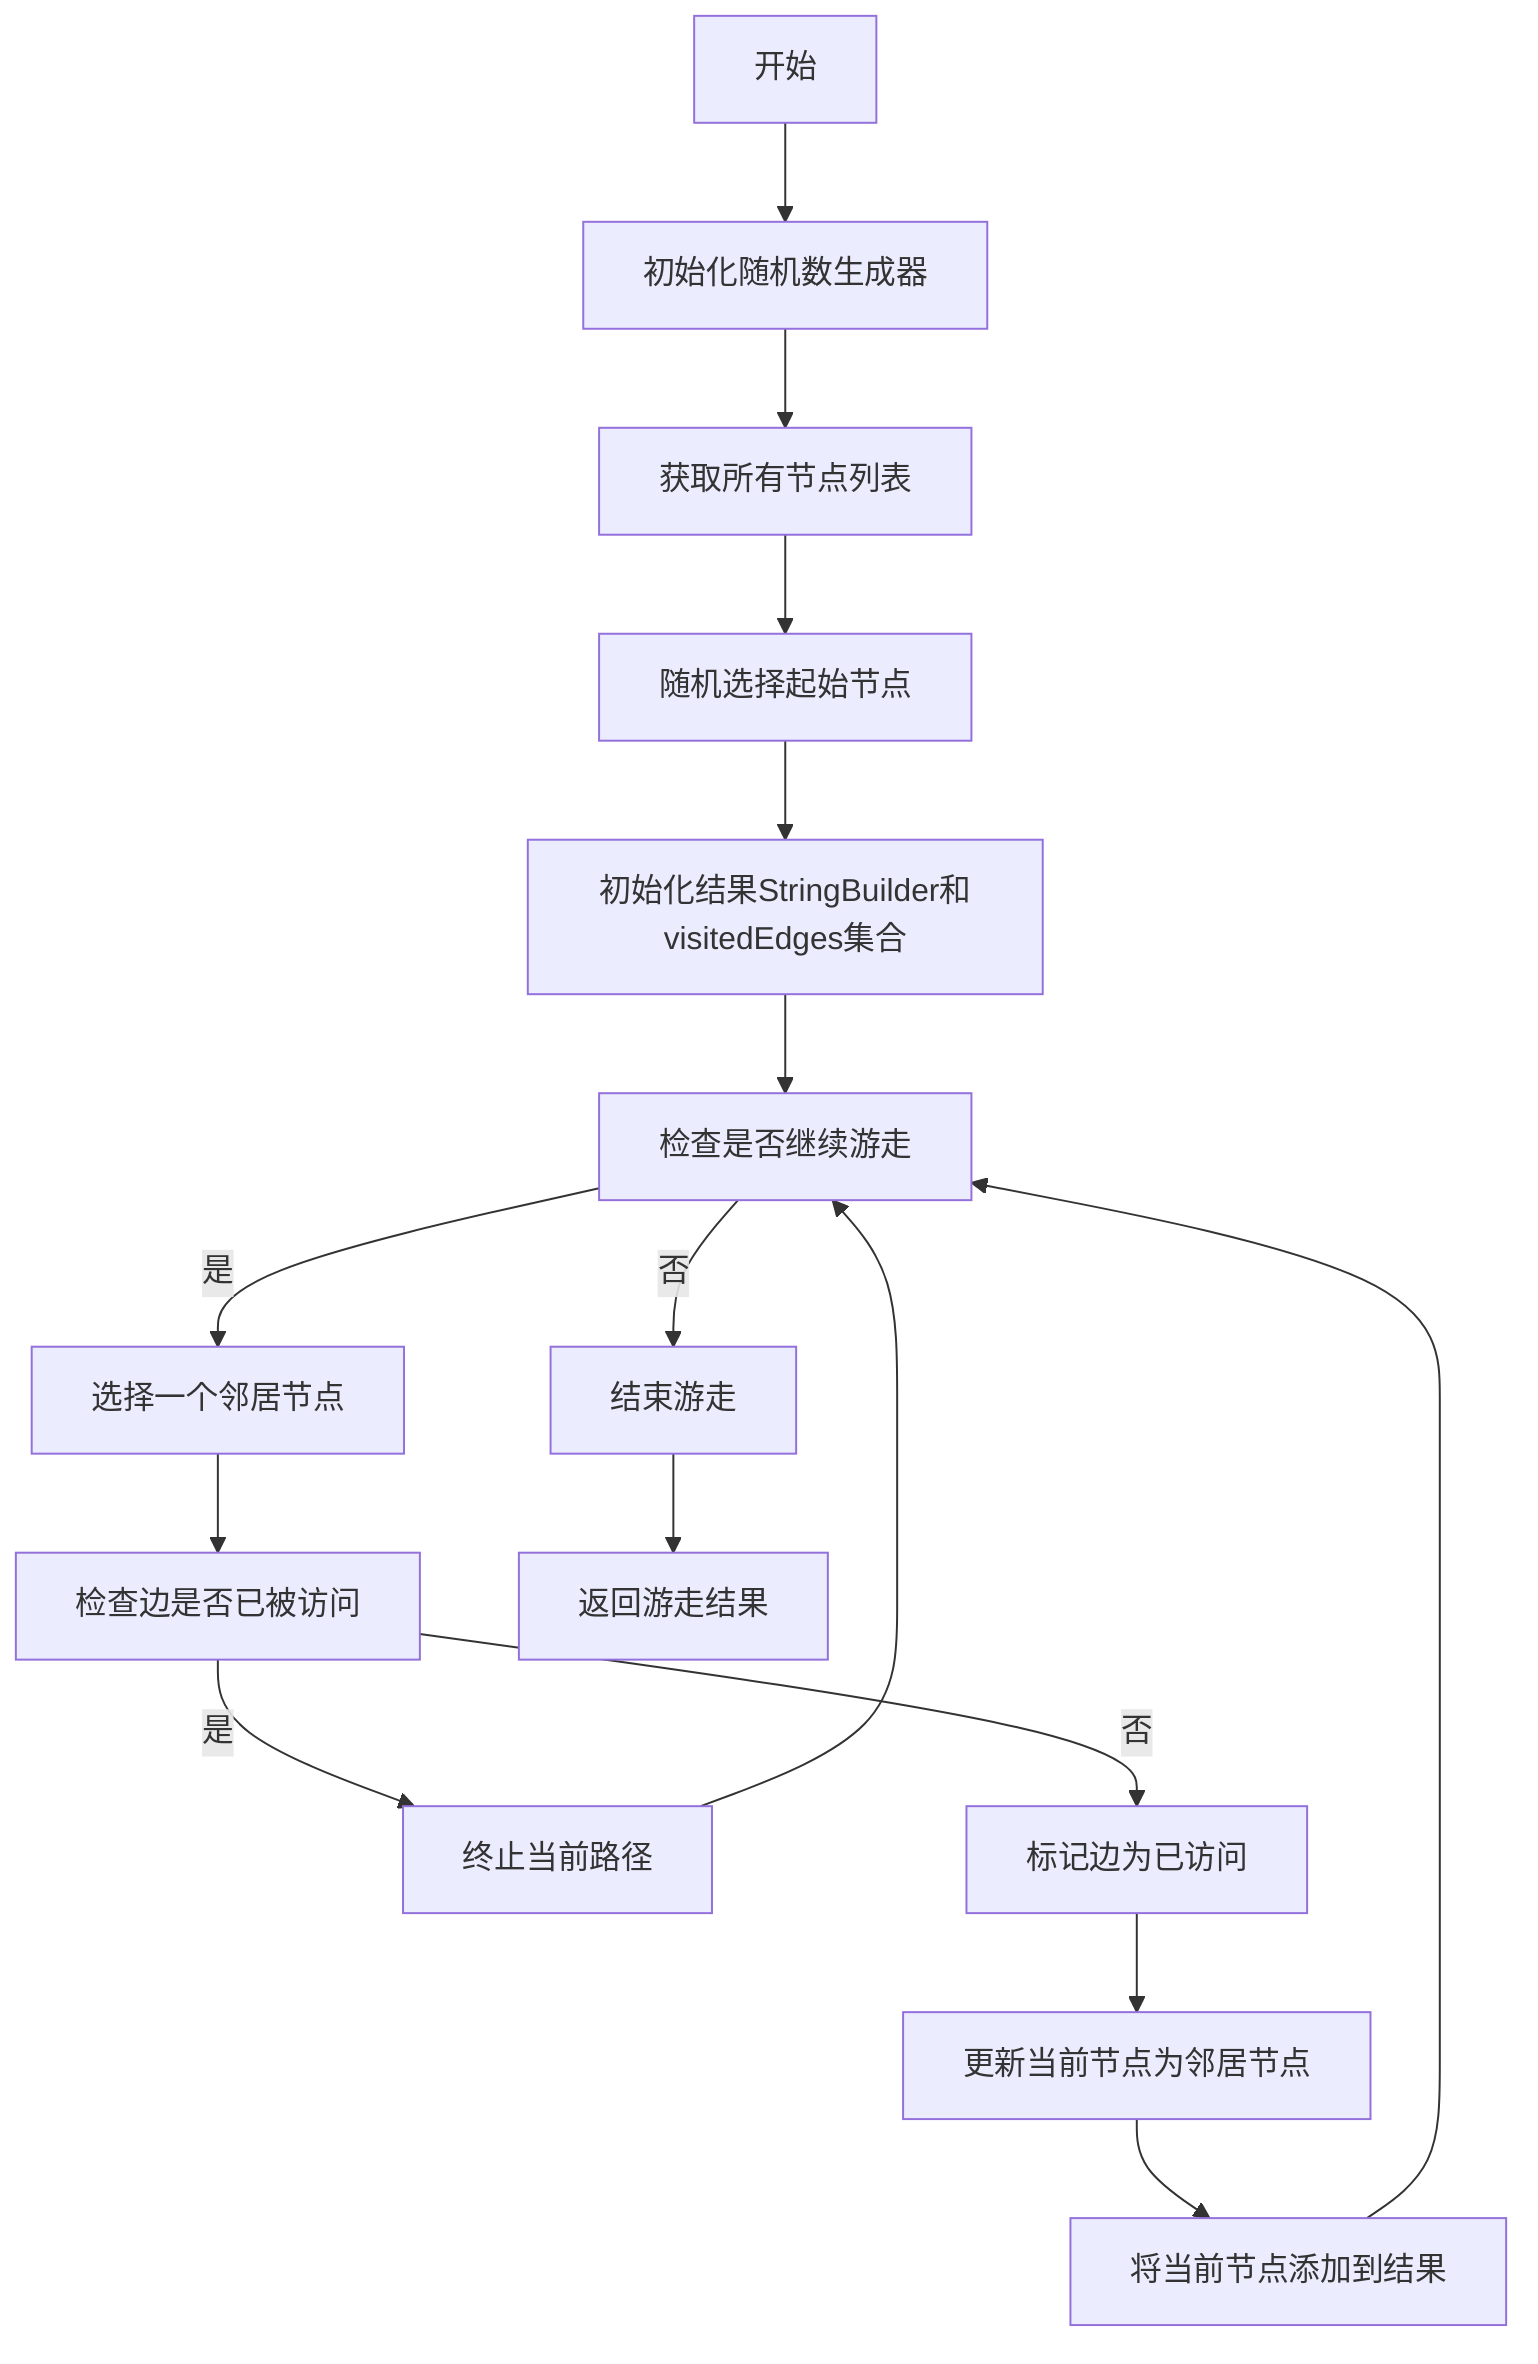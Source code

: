graph TD
    A[开始] --> B[初始化随机数生成器]
    B --> C[获取所有节点列表]
    C --> D[随机选择起始节点]
    D --> E[初始化结果StringBuilder和visitedEdges集合]
    E --> F[检查是否继续游走]
    F -->|是| G[选择一个邻居节点]
    F -->|否| H[结束游走]
    G --> I[检查边是否已被访问]
    I -->|是| J[终止当前路径]
    I -->|否| K[标记边为已访问]
    K --> L[更新当前节点为邻居节点]
    L --> M[将当前节点添加到结果]
    M --> F
    J --> F
    H --> N[返回游走结果]